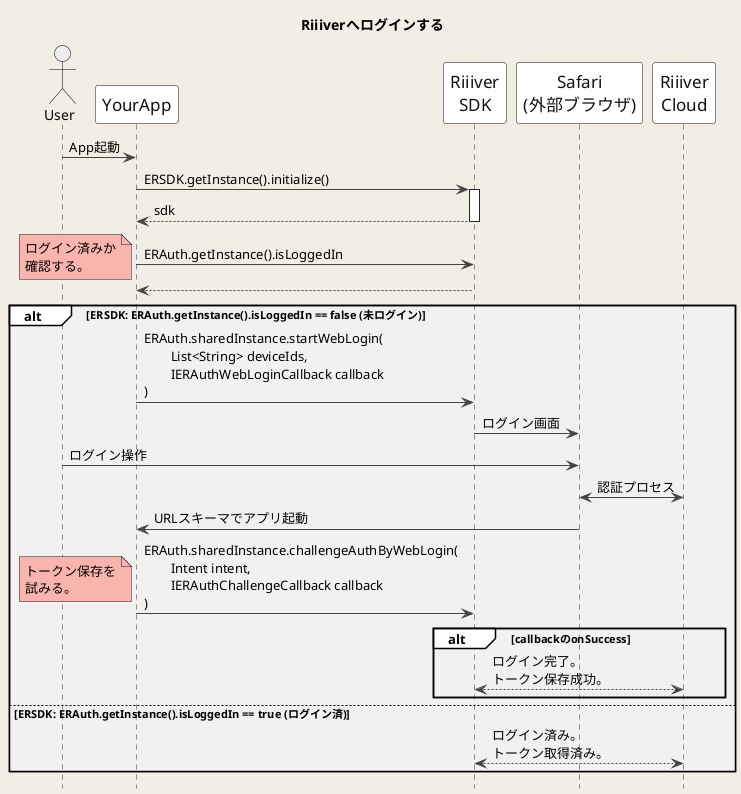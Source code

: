 @startuml
title Riiiverへログインする
hide footbox

skinparam DefaultFontName "Noto Sans JP, Helvetica, Arial, Liberation Sans"
skinparam BackgroundColor #F2EEE6
skinparam Shadowing false
skinparam NoteBackgroundColor #F9B5AD
skinparam NodeBorderColor #F26767

skinparam sequence {
ArrowColor #444444
ActorBorderColor Black
LifeLineBorderColor #222222
LifeLineBackgroundColor White
BoxBorderColor #FFFFFF
BoxBackgroundColor #F2fEf6
GroupBackgroundColor #FFFFFF
GroupBodyBackgroundColor #F3F0F0

ParticipantBorderColor #111111
ParticipantBackgroundColor White
ParticipantFontSize 17
ParticipantFontColor #111111
BoundaryBorderColor Gray
ActorBackgroundColor #eeeeee
ActorFontColor Black

}

actor User
participant YourApp as App
participant "Riiiver\nSDK" as ERSDK
participant "Safari\n(外部ブラウザ)" as Safari
participant "Riiiver\nCloud" as Riiiver

User -> App: App起動

App -> ERSDK: ERSDK.getInstance().initialize()
activate ERSDK
App <-- ERSDK: sdk
deactivate ERSDK

App -> ERSDK: ERAuth.getInstance().isLoggedIn
note left: ログイン済みか\n確認する。
ERSDK --> App: 

alt ERSDK: ERAuth.getInstance().isLoggedIn == false (未ログイン)
    App -> ERSDK: ERAuth.sharedInstance.startWebLogin(\n\tList<String> deviceIds,\n\tIERAuthWebLoginCallback callback\n)
    ERSDK -> Safari: ログイン画面
    User -> Safari: ログイン操作
    Safari <-> Riiiver: 認証プロセス
    Safari -> App: URLスキーマでアプリ起動
    App -> ERSDK: ERAuth.sharedInstance.challengeAuthByWebLogin(\n\tIntent intent,\n\tIERAuthChallengeCallback callback\n)
    note left: トークン保存を\n試みる。
    alt callbackのonSuccess
        ERSDK <---> Riiiver: ログイン完了。\nトークン保存成功。 
    end
    
else ERSDK: ERAuth.getInstance().isLoggedIn == true (ログイン済)
    ERSDK <---> Riiiver: ログイン済み。\nトークン取得済み。
end





@enduml

